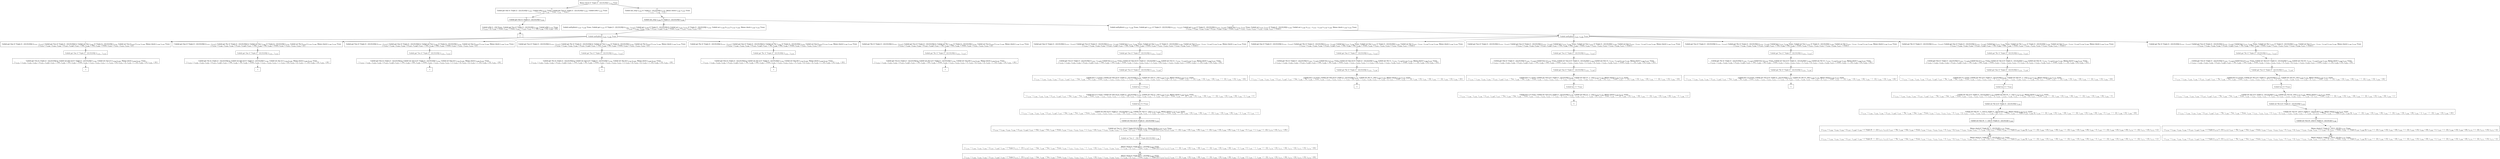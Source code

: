 digraph {
    graph [rankdir=TB
          ,bgcolor=transparent];
    node [shape=box
         ,fillcolor=white
         ,style=filled];
    0 [label=<O <BR/> Memo check (C Triple [1 : [2] [3] [0]]) v<SUB>1114</SUB> Trueo>];
    1 [label=<C <BR/> Unfold get One (C Triple [1 : [2] [3] [0]]) v<SUB>1142</SUB>, Unfold isNil v<SUB>1142</SUB> Trueo, Unfold get Two (C Triple [1 : [2] [3] [0]]) v<SUB>1143</SUB>, Unfold isNil v<SUB>1143</SUB> Trueo <BR/>  [ v<SUB>1114</SUB> &rarr; [], v<SUB>1140</SUB> &rarr; Trueo, v<SUB>1141</SUB> &rarr; Trueo ] >];
    2 [label=<C <BR/> Unfold one_step v<SUB>1144</SUB> (C Triple [1 : [2] [3] [0]]) v<SUB>1146</SUB>, Memo check v<SUB>1146</SUB> v<SUB>1145</SUB> Trueo <BR/>  [ v<SUB>1114</SUB> &rarr; v<SUB>1144</SUB> : v<SUB>1145</SUB> ] >];
    3 [label=<O <BR/> Unfold get One (C Triple [1 : [2] [3] [0]]) v<SUB>1142</SUB>>];
    4 [label=<C <BR/> Unfold isNil (1 : [2]) Trueo, Unfold get Two (C Triple [1 : [2] [3] [0]]) v<SUB>1143</SUB>, Unfold isNil v<SUB>1143</SUB> Trueo <BR/>  [ v<SUB>1114</SUB> &rarr; [], v<SUB>1140</SUB> &rarr; Trueo, v<SUB>1141</SUB> &rarr; Trueo, v<SUB>1142</SUB> &rarr; v<SUB>1147</SUB>, v<SUB>1147</SUB> &rarr; 1 : [2], v<SUB>1148</SUB> &rarr; [3], v<SUB>1149</SUB> &rarr; [0] ] >];
    5 [label=<_|_>];
    6 [label=<O <BR/> Unfold one_step v<SUB>1144</SUB> (C Triple [1 : [2] [3] [0]]) v<SUB>1146</SUB>>];
    7 [label=<C <BR/> Unfold notEqStick v<SUB>1147</SUB> v<SUB>1148</SUB> Trueo, Unfold get v<SUB>1147</SUB> (C Triple [1 : [2] [3] [0]]) (v<SUB>1151</SUB> : v<SUB>1152</SUB>), Unfold get v<SUB>1148</SUB> (C Triple [1 : [2] [3] [0]]) [], Unfold set v<SUB>1147</SUB> v<SUB>1152</SUB> (C Triple [1 : [2] [3] [0]]) v<SUB>1154</SUB>, Unfold set v<SUB>1148</SUB> [v<SUB>1151</SUB>] v<SUB>1154</SUB> v<SUB>1146</SUB>, Memo check v<SUB>1146</SUB> v<SUB>1145</SUB> Trueo <BR/>  [ v<SUB>1114</SUB> &rarr; v<SUB>1144</SUB> : v<SUB>1145</SUB>, v<SUB>1144</SUB> &rarr; (v<SUB>1147</SUB>, v<SUB>1148</SUB>), v<SUB>1149</SUB> &rarr; Trueo, v<SUB>1150</SUB> &rarr; v<SUB>1151</SUB> : v<SUB>1152</SUB>, v<SUB>1153</SUB> &rarr; [] ] >];
    8 [label=<C <BR/> Unfold notEqStick v<SUB>1147</SUB> v<SUB>1148</SUB> Trueo, Unfold get v<SUB>1147</SUB> (C Triple [1 : [2] [3] [0]]) (v<SUB>1151</SUB> : v<SUB>1152</SUB>), Unfold get v<SUB>1148</SUB> (C Triple [1 : [2] [3] [0]]) (v<SUB>1155</SUB> : v<SUB>1156</SUB>), Unfold less v<SUB>1151</SUB> v<SUB>1155</SUB> Trueo, Unfold set v<SUB>1147</SUB> v<SUB>1152</SUB> (C Triple [1 : [2] [3] [0]]) v<SUB>1158</SUB>, Unfold set v<SUB>1148</SUB> (v<SUB>1151</SUB> : v<SUB>1155</SUB> : v<SUB>1156</SUB>) v<SUB>1158</SUB> v<SUB>1146</SUB>, Memo check v<SUB>1146</SUB> v<SUB>1145</SUB> Trueo <BR/>  [ v<SUB>1114</SUB> &rarr; v<SUB>1144</SUB> : v<SUB>1145</SUB>, v<SUB>1144</SUB> &rarr; (v<SUB>1147</SUB>, v<SUB>1148</SUB>), v<SUB>1149</SUB> &rarr; Trueo, v<SUB>1150</SUB> &rarr; v<SUB>1151</SUB> : v<SUB>1152</SUB>, v<SUB>1153</SUB> &rarr; v<SUB>1155</SUB> : v<SUB>1156</SUB>, v<SUB>1157</SUB> &rarr; Trueo ] >];
    9 [label=<O <BR/> Unfold notEqStick v<SUB>1147</SUB> v<SUB>1148</SUB> Trueo>];
    10 [label=<C <BR/> Unfold get One (C Triple [1 : [2] [3] [0]]) (v<SUB>1151</SUB> : v<SUB>1152</SUB>), Unfold get Two (C Triple [1 : [2] [3] [0]]) [], Unfold set One v<SUB>1152</SUB> (C Triple [1 : [2] [3] [0]]) v<SUB>1154</SUB>, Unfold set Two [v<SUB>1151</SUB>] v<SUB>1154</SUB> v<SUB>1146</SUB>, Memo check v<SUB>1146</SUB> v<SUB>1145</SUB> Trueo <BR/>  [ v<SUB>1114</SUB> &rarr; v<SUB>1144</SUB> : v<SUB>1145</SUB>, v<SUB>1144</SUB> &rarr; (v<SUB>1147</SUB>, v<SUB>1148</SUB>), v<SUB>1147</SUB> &rarr; One, v<SUB>1148</SUB> &rarr; Two, v<SUB>1149</SUB> &rarr; Trueo, v<SUB>1150</SUB> &rarr; v<SUB>1151</SUB> : v<SUB>1152</SUB>, v<SUB>1153</SUB> &rarr; [] ] >];
    11 [label=<C <BR/> Unfold get One (C Triple [1 : [2] [3] [0]]) (v<SUB>1151</SUB> : v<SUB>1152</SUB>), Unfold get Thr (C Triple [1 : [2] [3] [0]]) [], Unfold set One v<SUB>1152</SUB> (C Triple [1 : [2] [3] [0]]) v<SUB>1154</SUB>, Unfold set Thr [v<SUB>1151</SUB>] v<SUB>1154</SUB> v<SUB>1146</SUB>, Memo check v<SUB>1146</SUB> v<SUB>1145</SUB> Trueo <BR/>  [ v<SUB>1114</SUB> &rarr; v<SUB>1144</SUB> : v<SUB>1145</SUB>, v<SUB>1144</SUB> &rarr; (v<SUB>1147</SUB>, v<SUB>1148</SUB>), v<SUB>1147</SUB> &rarr; One, v<SUB>1148</SUB> &rarr; Thr, v<SUB>1149</SUB> &rarr; Trueo, v<SUB>1150</SUB> &rarr; v<SUB>1151</SUB> : v<SUB>1152</SUB>, v<SUB>1153</SUB> &rarr; [] ] >];
    12 [label=<C <BR/> Unfold get Two (C Triple [1 : [2] [3] [0]]) (v<SUB>1151</SUB> : v<SUB>1152</SUB>), Unfold get One (C Triple [1 : [2] [3] [0]]) [], Unfold set Two v<SUB>1152</SUB> (C Triple [1 : [2] [3] [0]]) v<SUB>1154</SUB>, Unfold set One [v<SUB>1151</SUB>] v<SUB>1154</SUB> v<SUB>1146</SUB>, Memo check v<SUB>1146</SUB> v<SUB>1145</SUB> Trueo <BR/>  [ v<SUB>1114</SUB> &rarr; v<SUB>1144</SUB> : v<SUB>1145</SUB>, v<SUB>1144</SUB> &rarr; (v<SUB>1147</SUB>, v<SUB>1148</SUB>), v<SUB>1147</SUB> &rarr; Two, v<SUB>1148</SUB> &rarr; One, v<SUB>1149</SUB> &rarr; Trueo, v<SUB>1150</SUB> &rarr; v<SUB>1151</SUB> : v<SUB>1152</SUB>, v<SUB>1153</SUB> &rarr; [] ] >];
    13 [label=<C <BR/> Unfold get Two (C Triple [1 : [2] [3] [0]]) (v<SUB>1151</SUB> : v<SUB>1152</SUB>), Unfold get Thr (C Triple [1 : [2] [3] [0]]) [], Unfold set Two v<SUB>1152</SUB> (C Triple [1 : [2] [3] [0]]) v<SUB>1154</SUB>, Unfold set Thr [v<SUB>1151</SUB>] v<SUB>1154</SUB> v<SUB>1146</SUB>, Memo check v<SUB>1146</SUB> v<SUB>1145</SUB> Trueo <BR/>  [ v<SUB>1114</SUB> &rarr; v<SUB>1144</SUB> : v<SUB>1145</SUB>, v<SUB>1144</SUB> &rarr; (v<SUB>1147</SUB>, v<SUB>1148</SUB>), v<SUB>1147</SUB> &rarr; Two, v<SUB>1148</SUB> &rarr; Thr, v<SUB>1149</SUB> &rarr; Trueo, v<SUB>1150</SUB> &rarr; v<SUB>1151</SUB> : v<SUB>1152</SUB>, v<SUB>1153</SUB> &rarr; [] ] >];
    14 [label=<C <BR/> Unfold get Thr (C Triple [1 : [2] [3] [0]]) (v<SUB>1151</SUB> : v<SUB>1152</SUB>), Unfold get One (C Triple [1 : [2] [3] [0]]) [], Unfold set Thr v<SUB>1152</SUB> (C Triple [1 : [2] [3] [0]]) v<SUB>1154</SUB>, Unfold set One [v<SUB>1151</SUB>] v<SUB>1154</SUB> v<SUB>1146</SUB>, Memo check v<SUB>1146</SUB> v<SUB>1145</SUB> Trueo <BR/>  [ v<SUB>1114</SUB> &rarr; v<SUB>1144</SUB> : v<SUB>1145</SUB>, v<SUB>1144</SUB> &rarr; (v<SUB>1147</SUB>, v<SUB>1148</SUB>), v<SUB>1147</SUB> &rarr; Thr, v<SUB>1148</SUB> &rarr; One, v<SUB>1149</SUB> &rarr; Trueo, v<SUB>1150</SUB> &rarr; v<SUB>1151</SUB> : v<SUB>1152</SUB>, v<SUB>1153</SUB> &rarr; [] ] >];
    15 [label=<C <BR/> Unfold get Thr (C Triple [1 : [2] [3] [0]]) (v<SUB>1151</SUB> : v<SUB>1152</SUB>), Unfold get Two (C Triple [1 : [2] [3] [0]]) [], Unfold set Thr v<SUB>1152</SUB> (C Triple [1 : [2] [3] [0]]) v<SUB>1154</SUB>, Unfold set Two [v<SUB>1151</SUB>] v<SUB>1154</SUB> v<SUB>1146</SUB>, Memo check v<SUB>1146</SUB> v<SUB>1145</SUB> Trueo <BR/>  [ v<SUB>1114</SUB> &rarr; v<SUB>1144</SUB> : v<SUB>1145</SUB>, v<SUB>1144</SUB> &rarr; (v<SUB>1147</SUB>, v<SUB>1148</SUB>), v<SUB>1147</SUB> &rarr; Thr, v<SUB>1148</SUB> &rarr; Two, v<SUB>1149</SUB> &rarr; Trueo, v<SUB>1150</SUB> &rarr; v<SUB>1151</SUB> : v<SUB>1152</SUB>, v<SUB>1153</SUB> &rarr; [] ] >];
    16 [label=<O <BR/> Unfold get One (C Triple [1 : [2] [3] [0]]) (v<SUB>1151</SUB> : v<SUB>1152</SUB>)>];
    17 [label=<C <BR/> Unfold get Two (C Triple [1 : [2] [3] [0]]) [], Unfold set One [2] (C Triple [1 : [2] [3] [0]]) v<SUB>1154</SUB>, Unfold set Two [1] v<SUB>1154</SUB> v<SUB>1146</SUB>, Memo check v<SUB>1146</SUB> v<SUB>1145</SUB> Trueo <BR/>  [ v<SUB>1114</SUB> &rarr; v<SUB>1144</SUB> : v<SUB>1145</SUB>, v<SUB>1144</SUB> &rarr; (v<SUB>1147</SUB>, v<SUB>1148</SUB>), v<SUB>1147</SUB> &rarr; One, v<SUB>1148</SUB> &rarr; Two, v<SUB>1149</SUB> &rarr; Trueo, v<SUB>1150</SUB> &rarr; v<SUB>1151</SUB> : v<SUB>1152</SUB>, v<SUB>1151</SUB> &rarr; 1, v<SUB>1152</SUB> &rarr; [2], v<SUB>1153</SUB> &rarr; [], v<SUB>1159</SUB> &rarr; 1 : [2], v<SUB>1160</SUB> &rarr; [3], v<SUB>1161</SUB> &rarr; [0] ] >];
    18 [label=<_|_>];
    19 [label=<O <BR/> Unfold get One (C Triple [1 : [2] [3] [0]]) (v<SUB>1151</SUB> : v<SUB>1152</SUB>)>];
    20 [label=<C <BR/> Unfold get Thr (C Triple [1 : [2] [3] [0]]) [], Unfold set One [2] (C Triple [1 : [2] [3] [0]]) v<SUB>1154</SUB>, Unfold set Thr [1] v<SUB>1154</SUB> v<SUB>1146</SUB>, Memo check v<SUB>1146</SUB> v<SUB>1145</SUB> Trueo <BR/>  [ v<SUB>1114</SUB> &rarr; v<SUB>1144</SUB> : v<SUB>1145</SUB>, v<SUB>1144</SUB> &rarr; (v<SUB>1147</SUB>, v<SUB>1148</SUB>), v<SUB>1147</SUB> &rarr; One, v<SUB>1148</SUB> &rarr; Thr, v<SUB>1149</SUB> &rarr; Trueo, v<SUB>1150</SUB> &rarr; v<SUB>1151</SUB> : v<SUB>1152</SUB>, v<SUB>1151</SUB> &rarr; 1, v<SUB>1152</SUB> &rarr; [2], v<SUB>1153</SUB> &rarr; [], v<SUB>1159</SUB> &rarr; 1 : [2], v<SUB>1160</SUB> &rarr; [3], v<SUB>1161</SUB> &rarr; [0] ] >];
    21 [label=<_|_>];
    22 [label=<O <BR/> Unfold get Two (C Triple [1 : [2] [3] [0]]) (v<SUB>1151</SUB> : v<SUB>1152</SUB>)>];
    23 [label=<C <BR/> Unfold get One (C Triple [1 : [2] [3] [0]]) [], Unfold set Two [] (C Triple [1 : [2] [3] [0]]) v<SUB>1154</SUB>, Unfold set One [3] v<SUB>1154</SUB> v<SUB>1146</SUB>, Memo check v<SUB>1146</SUB> v<SUB>1145</SUB> Trueo <BR/>  [ v<SUB>1114</SUB> &rarr; v<SUB>1144</SUB> : v<SUB>1145</SUB>, v<SUB>1144</SUB> &rarr; (v<SUB>1147</SUB>, v<SUB>1148</SUB>), v<SUB>1147</SUB> &rarr; Two, v<SUB>1148</SUB> &rarr; One, v<SUB>1149</SUB> &rarr; Trueo, v<SUB>1150</SUB> &rarr; v<SUB>1151</SUB> : v<SUB>1152</SUB>, v<SUB>1151</SUB> &rarr; 3, v<SUB>1152</SUB> &rarr; [], v<SUB>1153</SUB> &rarr; [], v<SUB>1159</SUB> &rarr; 1 : [2], v<SUB>1160</SUB> &rarr; [3], v<SUB>1161</SUB> &rarr; [0] ] >];
    24 [label=<_|_>];
    25 [label=<O <BR/> Unfold get Two (C Triple [1 : [2] [3] [0]]) (v<SUB>1151</SUB> : v<SUB>1152</SUB>)>];
    26 [label=<C <BR/> Unfold get Thr (C Triple [1 : [2] [3] [0]]) [], Unfold set Two [] (C Triple [1 : [2] [3] [0]]) v<SUB>1154</SUB>, Unfold set Thr [3] v<SUB>1154</SUB> v<SUB>1146</SUB>, Memo check v<SUB>1146</SUB> v<SUB>1145</SUB> Trueo <BR/>  [ v<SUB>1114</SUB> &rarr; v<SUB>1144</SUB> : v<SUB>1145</SUB>, v<SUB>1144</SUB> &rarr; (v<SUB>1147</SUB>, v<SUB>1148</SUB>), v<SUB>1147</SUB> &rarr; Two, v<SUB>1148</SUB> &rarr; Thr, v<SUB>1149</SUB> &rarr; Trueo, v<SUB>1150</SUB> &rarr; v<SUB>1151</SUB> : v<SUB>1152</SUB>, v<SUB>1151</SUB> &rarr; 3, v<SUB>1152</SUB> &rarr; [], v<SUB>1153</SUB> &rarr; [], v<SUB>1159</SUB> &rarr; 1 : [2], v<SUB>1160</SUB> &rarr; [3], v<SUB>1161</SUB> &rarr; [0] ] >];
    27 [label=<_|_>];
    28 [label=<O <BR/> Unfold get Thr (C Triple [1 : [2] [3] [0]]) (v<SUB>1151</SUB> : v<SUB>1152</SUB>)>];
    29 [label=<C <BR/> Unfold get One (C Triple [1 : [2] [3] [0]]) [], Unfold set Thr [] (C Triple [1 : [2] [3] [0]]) v<SUB>1154</SUB>, Unfold set One [0] v<SUB>1154</SUB> v<SUB>1146</SUB>, Memo check v<SUB>1146</SUB> v<SUB>1145</SUB> Trueo <BR/>  [ v<SUB>1114</SUB> &rarr; v<SUB>1144</SUB> : v<SUB>1145</SUB>, v<SUB>1144</SUB> &rarr; (v<SUB>1147</SUB>, v<SUB>1148</SUB>), v<SUB>1147</SUB> &rarr; Thr, v<SUB>1148</SUB> &rarr; One, v<SUB>1149</SUB> &rarr; Trueo, v<SUB>1150</SUB> &rarr; v<SUB>1151</SUB> : v<SUB>1152</SUB>, v<SUB>1151</SUB> &rarr; 0, v<SUB>1152</SUB> &rarr; [], v<SUB>1153</SUB> &rarr; [], v<SUB>1159</SUB> &rarr; 1 : [2], v<SUB>1160</SUB> &rarr; [3], v<SUB>1161</SUB> &rarr; [0] ] >];
    30 [label=<_|_>];
    31 [label=<O <BR/> Unfold get Thr (C Triple [1 : [2] [3] [0]]) (v<SUB>1151</SUB> : v<SUB>1152</SUB>)>];
    32 [label=<C <BR/> Unfold get Two (C Triple [1 : [2] [3] [0]]) [], Unfold set Thr [] (C Triple [1 : [2] [3] [0]]) v<SUB>1154</SUB>, Unfold set Two [0] v<SUB>1154</SUB> v<SUB>1146</SUB>, Memo check v<SUB>1146</SUB> v<SUB>1145</SUB> Trueo <BR/>  [ v<SUB>1114</SUB> &rarr; v<SUB>1144</SUB> : v<SUB>1145</SUB>, v<SUB>1144</SUB> &rarr; (v<SUB>1147</SUB>, v<SUB>1148</SUB>), v<SUB>1147</SUB> &rarr; Thr, v<SUB>1148</SUB> &rarr; Two, v<SUB>1149</SUB> &rarr; Trueo, v<SUB>1150</SUB> &rarr; v<SUB>1151</SUB> : v<SUB>1152</SUB>, v<SUB>1151</SUB> &rarr; 0, v<SUB>1152</SUB> &rarr; [], v<SUB>1153</SUB> &rarr; [], v<SUB>1159</SUB> &rarr; 1 : [2], v<SUB>1160</SUB> &rarr; [3], v<SUB>1161</SUB> &rarr; [0] ] >];
    33 [label=<_|_>];
    34 [label=<O <BR/> Unfold notEqStick v<SUB>1147</SUB> v<SUB>1148</SUB> Trueo>];
    35 [label=<C <BR/> Unfold get One (C Triple [1 : [2] [3] [0]]) (v<SUB>1151</SUB> : v<SUB>1152</SUB>), Unfold get Two (C Triple [1 : [2] [3] [0]]) (v<SUB>1155</SUB> : v<SUB>1156</SUB>), Unfold less v<SUB>1151</SUB> v<SUB>1155</SUB> Trueo, Unfold set One v<SUB>1152</SUB> (C Triple [1 : [2] [3] [0]]) v<SUB>1158</SUB>, Unfold set Two (v<SUB>1151</SUB> : v<SUB>1155</SUB> : v<SUB>1156</SUB>) v<SUB>1158</SUB> v<SUB>1146</SUB>, Memo check v<SUB>1146</SUB> v<SUB>1145</SUB> Trueo <BR/>  [ v<SUB>1114</SUB> &rarr; v<SUB>1144</SUB> : v<SUB>1145</SUB>, v<SUB>1144</SUB> &rarr; (v<SUB>1147</SUB>, v<SUB>1148</SUB>), v<SUB>1147</SUB> &rarr; One, v<SUB>1148</SUB> &rarr; Two, v<SUB>1149</SUB> &rarr; Trueo, v<SUB>1150</SUB> &rarr; v<SUB>1151</SUB> : v<SUB>1152</SUB>, v<SUB>1153</SUB> &rarr; v<SUB>1155</SUB> : v<SUB>1156</SUB>, v<SUB>1157</SUB> &rarr; Trueo ] >];
    36 [label=<C <BR/> Unfold get One (C Triple [1 : [2] [3] [0]]) (v<SUB>1151</SUB> : v<SUB>1152</SUB>), Unfold get Thr (C Triple [1 : [2] [3] [0]]) (v<SUB>1155</SUB> : v<SUB>1156</SUB>), Unfold less v<SUB>1151</SUB> v<SUB>1155</SUB> Trueo, Unfold set One v<SUB>1152</SUB> (C Triple [1 : [2] [3] [0]]) v<SUB>1158</SUB>, Unfold set Thr (v<SUB>1151</SUB> : v<SUB>1155</SUB> : v<SUB>1156</SUB>) v<SUB>1158</SUB> v<SUB>1146</SUB>, Memo check v<SUB>1146</SUB> v<SUB>1145</SUB> Trueo <BR/>  [ v<SUB>1114</SUB> &rarr; v<SUB>1144</SUB> : v<SUB>1145</SUB>, v<SUB>1144</SUB> &rarr; (v<SUB>1147</SUB>, v<SUB>1148</SUB>), v<SUB>1147</SUB> &rarr; One, v<SUB>1148</SUB> &rarr; Thr, v<SUB>1149</SUB> &rarr; Trueo, v<SUB>1150</SUB> &rarr; v<SUB>1151</SUB> : v<SUB>1152</SUB>, v<SUB>1153</SUB> &rarr; v<SUB>1155</SUB> : v<SUB>1156</SUB>, v<SUB>1157</SUB> &rarr; Trueo ] >];
    37 [label=<C <BR/> Unfold get Two (C Triple [1 : [2] [3] [0]]) (v<SUB>1151</SUB> : v<SUB>1152</SUB>), Unfold get One (C Triple [1 : [2] [3] [0]]) (v<SUB>1155</SUB> : v<SUB>1156</SUB>), Unfold less v<SUB>1151</SUB> v<SUB>1155</SUB> Trueo, Unfold set Two v<SUB>1152</SUB> (C Triple [1 : [2] [3] [0]]) v<SUB>1158</SUB>, Unfold set One (v<SUB>1151</SUB> : v<SUB>1155</SUB> : v<SUB>1156</SUB>) v<SUB>1158</SUB> v<SUB>1146</SUB>, Memo check v<SUB>1146</SUB> v<SUB>1145</SUB> Trueo <BR/>  [ v<SUB>1114</SUB> &rarr; v<SUB>1144</SUB> : v<SUB>1145</SUB>, v<SUB>1144</SUB> &rarr; (v<SUB>1147</SUB>, v<SUB>1148</SUB>), v<SUB>1147</SUB> &rarr; Two, v<SUB>1148</SUB> &rarr; One, v<SUB>1149</SUB> &rarr; Trueo, v<SUB>1150</SUB> &rarr; v<SUB>1151</SUB> : v<SUB>1152</SUB>, v<SUB>1153</SUB> &rarr; v<SUB>1155</SUB> : v<SUB>1156</SUB>, v<SUB>1157</SUB> &rarr; Trueo ] >];
    38 [label=<C <BR/> Unfold get Two (C Triple [1 : [2] [3] [0]]) (v<SUB>1151</SUB> : v<SUB>1152</SUB>), Unfold get Thr (C Triple [1 : [2] [3] [0]]) (v<SUB>1155</SUB> : v<SUB>1156</SUB>), Unfold less v<SUB>1151</SUB> v<SUB>1155</SUB> Trueo, Unfold set Two v<SUB>1152</SUB> (C Triple [1 : [2] [3] [0]]) v<SUB>1158</SUB>, Unfold set Thr (v<SUB>1151</SUB> : v<SUB>1155</SUB> : v<SUB>1156</SUB>) v<SUB>1158</SUB> v<SUB>1146</SUB>, Memo check v<SUB>1146</SUB> v<SUB>1145</SUB> Trueo <BR/>  [ v<SUB>1114</SUB> &rarr; v<SUB>1144</SUB> : v<SUB>1145</SUB>, v<SUB>1144</SUB> &rarr; (v<SUB>1147</SUB>, v<SUB>1148</SUB>), v<SUB>1147</SUB> &rarr; Two, v<SUB>1148</SUB> &rarr; Thr, v<SUB>1149</SUB> &rarr; Trueo, v<SUB>1150</SUB> &rarr; v<SUB>1151</SUB> : v<SUB>1152</SUB>, v<SUB>1153</SUB> &rarr; v<SUB>1155</SUB> : v<SUB>1156</SUB>, v<SUB>1157</SUB> &rarr; Trueo ] >];
    39 [label=<C <BR/> Unfold get Thr (C Triple [1 : [2] [3] [0]]) (v<SUB>1151</SUB> : v<SUB>1152</SUB>), Unfold get One (C Triple [1 : [2] [3] [0]]) (v<SUB>1155</SUB> : v<SUB>1156</SUB>), Unfold less v<SUB>1151</SUB> v<SUB>1155</SUB> Trueo, Unfold set Thr v<SUB>1152</SUB> (C Triple [1 : [2] [3] [0]]) v<SUB>1158</SUB>, Unfold set One (v<SUB>1151</SUB> : v<SUB>1155</SUB> : v<SUB>1156</SUB>) v<SUB>1158</SUB> v<SUB>1146</SUB>, Memo check v<SUB>1146</SUB> v<SUB>1145</SUB> Trueo <BR/>  [ v<SUB>1114</SUB> &rarr; v<SUB>1144</SUB> : v<SUB>1145</SUB>, v<SUB>1144</SUB> &rarr; (v<SUB>1147</SUB>, v<SUB>1148</SUB>), v<SUB>1147</SUB> &rarr; Thr, v<SUB>1148</SUB> &rarr; One, v<SUB>1149</SUB> &rarr; Trueo, v<SUB>1150</SUB> &rarr; v<SUB>1151</SUB> : v<SUB>1152</SUB>, v<SUB>1153</SUB> &rarr; v<SUB>1155</SUB> : v<SUB>1156</SUB>, v<SUB>1157</SUB> &rarr; Trueo ] >];
    40 [label=<C <BR/> Unfold get Thr (C Triple [1 : [2] [3] [0]]) (v<SUB>1151</SUB> : v<SUB>1152</SUB>), Unfold get Two (C Triple [1 : [2] [3] [0]]) (v<SUB>1155</SUB> : v<SUB>1156</SUB>), Unfold less v<SUB>1151</SUB> v<SUB>1155</SUB> Trueo, Unfold set Thr v<SUB>1152</SUB> (C Triple [1 : [2] [3] [0]]) v<SUB>1158</SUB>, Unfold set Two (v<SUB>1151</SUB> : v<SUB>1155</SUB> : v<SUB>1156</SUB>) v<SUB>1158</SUB> v<SUB>1146</SUB>, Memo check v<SUB>1146</SUB> v<SUB>1145</SUB> Trueo <BR/>  [ v<SUB>1114</SUB> &rarr; v<SUB>1144</SUB> : v<SUB>1145</SUB>, v<SUB>1144</SUB> &rarr; (v<SUB>1147</SUB>, v<SUB>1148</SUB>), v<SUB>1147</SUB> &rarr; Thr, v<SUB>1148</SUB> &rarr; Two, v<SUB>1149</SUB> &rarr; Trueo, v<SUB>1150</SUB> &rarr; v<SUB>1151</SUB> : v<SUB>1152</SUB>, v<SUB>1153</SUB> &rarr; v<SUB>1155</SUB> : v<SUB>1156</SUB>, v<SUB>1157</SUB> &rarr; Trueo ] >];
    41 [label=<O <BR/> Unfold get One (C Triple [1 : [2] [3] [0]]) (v<SUB>1151</SUB> : v<SUB>1152</SUB>)>];
    42 [label=<C <BR/> Unfold get Two (C Triple [1 : [2] [3] [0]]) (v<SUB>1155</SUB> : v<SUB>1156</SUB>), Unfold less 1 v<SUB>1155</SUB> Trueo, Unfold set One [2] (C Triple [1 : [2] [3] [0]]) v<SUB>1158</SUB>, Unfold set Two (1 : v<SUB>1155</SUB> : v<SUB>1156</SUB>) v<SUB>1158</SUB> v<SUB>1146</SUB>, Memo check v<SUB>1146</SUB> v<SUB>1145</SUB> Trueo <BR/>  [ v<SUB>1114</SUB> &rarr; v<SUB>1144</SUB> : v<SUB>1145</SUB>, v<SUB>1144</SUB> &rarr; (v<SUB>1147</SUB>, v<SUB>1148</SUB>), v<SUB>1147</SUB> &rarr; One, v<SUB>1148</SUB> &rarr; Two, v<SUB>1149</SUB> &rarr; Trueo, v<SUB>1150</SUB> &rarr; v<SUB>1151</SUB> : v<SUB>1152</SUB>, v<SUB>1151</SUB> &rarr; 1, v<SUB>1152</SUB> &rarr; [2], v<SUB>1153</SUB> &rarr; v<SUB>1155</SUB> : v<SUB>1156</SUB>, v<SUB>1157</SUB> &rarr; Trueo, v<SUB>1159</SUB> &rarr; 1 : [2], v<SUB>1160</SUB> &rarr; [3], v<SUB>1161</SUB> &rarr; [0] ] >];
    43 [label=<O <BR/> Unfold get Two (C Triple [1 : [2] [3] [0]]) (v<SUB>1155</SUB> : v<SUB>1156</SUB>)>];
    44 [label=<C <BR/> Unfold less 1 3 Trueo, Unfold set One [2] (C Triple [1 : [2] [3] [0]]) v<SUB>1158</SUB>, Unfold set Two (1 : [3]) v<SUB>1158</SUB> v<SUB>1146</SUB>, Memo check v<SUB>1146</SUB> v<SUB>1145</SUB> Trueo <BR/>  [ v<SUB>1114</SUB> &rarr; v<SUB>1144</SUB> : v<SUB>1145</SUB>, v<SUB>1144</SUB> &rarr; (v<SUB>1147</SUB>, v<SUB>1148</SUB>), v<SUB>1147</SUB> &rarr; One, v<SUB>1148</SUB> &rarr; Two, v<SUB>1149</SUB> &rarr; Trueo, v<SUB>1150</SUB> &rarr; v<SUB>1151</SUB> : v<SUB>1152</SUB>, v<SUB>1151</SUB> &rarr; 1, v<SUB>1152</SUB> &rarr; [2], v<SUB>1153</SUB> &rarr; v<SUB>1155</SUB> : v<SUB>1156</SUB>, v<SUB>1155</SUB> &rarr; 3, v<SUB>1156</SUB> &rarr; [], v<SUB>1157</SUB> &rarr; Trueo, v<SUB>1159</SUB> &rarr; 1 : [2], v<SUB>1160</SUB> &rarr; [3], v<SUB>1161</SUB> &rarr; [0], v<SUB>1162</SUB> &rarr; 1 : [2], v<SUB>1163</SUB> &rarr; [3], v<SUB>1164</SUB> &rarr; [0] ] >];
    45 [label=<O <BR/> Unfold less 1 3 Trueo>];
    46 [label=<C <BR/> Unfold less 0 2 Trueo, Unfold set One [2] (C Triple [1 : [2] [3] [0]]) v<SUB>1158</SUB>, Unfold set Two (1 : [3]) v<SUB>1158</SUB> v<SUB>1146</SUB>, Memo check v<SUB>1146</SUB> v<SUB>1145</SUB> Trueo <BR/>  [ v<SUB>1114</SUB> &rarr; v<SUB>1144</SUB> : v<SUB>1145</SUB>, v<SUB>1144</SUB> &rarr; (v<SUB>1147</SUB>, v<SUB>1148</SUB>), v<SUB>1147</SUB> &rarr; One, v<SUB>1148</SUB> &rarr; Two, v<SUB>1149</SUB> &rarr; Trueo, v<SUB>1150</SUB> &rarr; v<SUB>1151</SUB> : v<SUB>1152</SUB>, v<SUB>1151</SUB> &rarr; 1, v<SUB>1152</SUB> &rarr; [2], v<SUB>1153</SUB> &rarr; v<SUB>1155</SUB> : v<SUB>1156</SUB>, v<SUB>1155</SUB> &rarr; 3, v<SUB>1156</SUB> &rarr; [], v<SUB>1157</SUB> &rarr; Trueo, v<SUB>1159</SUB> &rarr; 1 : [2], v<SUB>1160</SUB> &rarr; [3], v<SUB>1161</SUB> &rarr; [0], v<SUB>1162</SUB> &rarr; 1 : [2], v<SUB>1163</SUB> &rarr; [3], v<SUB>1164</SUB> &rarr; [0], v<SUB>1165</SUB> &rarr; 2, v<SUB>1166</SUB> &rarr; 0 ] >];
    47 [label=<O <BR/> Unfold less 0 2 Trueo>];
    48 [label=<C <BR/> Unfold set One [2] (C Triple [1 : [2] [3] [0]]) v<SUB>1158</SUB>, Unfold set Two (1 : [3]) v<SUB>1158</SUB> v<SUB>1146</SUB>, Memo check v<SUB>1146</SUB> v<SUB>1145</SUB> Trueo <BR/>  [ v<SUB>1114</SUB> &rarr; v<SUB>1144</SUB> : v<SUB>1145</SUB>, v<SUB>1144</SUB> &rarr; (v<SUB>1147</SUB>, v<SUB>1148</SUB>), v<SUB>1147</SUB> &rarr; One, v<SUB>1148</SUB> &rarr; Two, v<SUB>1149</SUB> &rarr; Trueo, v<SUB>1150</SUB> &rarr; v<SUB>1151</SUB> : v<SUB>1152</SUB>, v<SUB>1151</SUB> &rarr; 1, v<SUB>1152</SUB> &rarr; [2], v<SUB>1153</SUB> &rarr; v<SUB>1155</SUB> : v<SUB>1156</SUB>, v<SUB>1155</SUB> &rarr; 3, v<SUB>1156</SUB> &rarr; [], v<SUB>1157</SUB> &rarr; Trueo, v<SUB>1159</SUB> &rarr; 1 : [2], v<SUB>1160</SUB> &rarr; [3], v<SUB>1161</SUB> &rarr; [0], v<SUB>1162</SUB> &rarr; 1 : [2], v<SUB>1163</SUB> &rarr; [3], v<SUB>1164</SUB> &rarr; [0], v<SUB>1165</SUB> &rarr; 2, v<SUB>1166</SUB> &rarr; 0, v<SUB>1167</SUB> &rarr; 1 ] >];
    49 [label=<O <BR/> Unfold set One [2] (C Triple [1 : [2] [3] [0]]) v<SUB>1158</SUB>>];
    50 [label=<C <BR/> Unfold set Two (1 : [3]) (C Triple [[2] [3] [0]]) v<SUB>1146</SUB>, Memo check v<SUB>1146</SUB> v<SUB>1145</SUB> Trueo <BR/>  [ v<SUB>1114</SUB> &rarr; v<SUB>1144</SUB> : v<SUB>1145</SUB>, v<SUB>1144</SUB> &rarr; (v<SUB>1147</SUB>, v<SUB>1148</SUB>), v<SUB>1147</SUB> &rarr; One, v<SUB>1148</SUB> &rarr; Two, v<SUB>1149</SUB> &rarr; Trueo, v<SUB>1150</SUB> &rarr; v<SUB>1151</SUB> : v<SUB>1152</SUB>, v<SUB>1151</SUB> &rarr; 1, v<SUB>1152</SUB> &rarr; [2], v<SUB>1153</SUB> &rarr; v<SUB>1155</SUB> : v<SUB>1156</SUB>, v<SUB>1155</SUB> &rarr; 3, v<SUB>1156</SUB> &rarr; [], v<SUB>1157</SUB> &rarr; Trueo, v<SUB>1158</SUB> &rarr; C Triple [[2] v<SUB>1170</SUB> v<SUB>1171</SUB>], v<SUB>1159</SUB> &rarr; 1 : [2], v<SUB>1160</SUB> &rarr; [3], v<SUB>1161</SUB> &rarr; [0], v<SUB>1162</SUB> &rarr; 1 : [2], v<SUB>1163</SUB> &rarr; [3], v<SUB>1164</SUB> &rarr; [0], v<SUB>1165</SUB> &rarr; 2, v<SUB>1166</SUB> &rarr; 0, v<SUB>1167</SUB> &rarr; 1, v<SUB>1169</SUB> &rarr; 1 : [2], v<SUB>1170</SUB> &rarr; [3], v<SUB>1171</SUB> &rarr; [0] ] >];
    51 [label=<O <BR/> Unfold set Two (1 : [3]) (C Triple [[2] [3] [0]]) v<SUB>1146</SUB>>];
    52 [label=<C <BR/> Memo check (C Triple [[2] 1 : [3] [0]]) v<SUB>1145</SUB> Trueo <BR/>  [ v<SUB>1114</SUB> &rarr; v<SUB>1144</SUB> : v<SUB>1145</SUB>, v<SUB>1144</SUB> &rarr; (v<SUB>1147</SUB>, v<SUB>1148</SUB>), v<SUB>1146</SUB> &rarr; C Triple [v<SUB>1172</SUB> 1 : [3] v<SUB>1174</SUB>], v<SUB>1147</SUB> &rarr; One, v<SUB>1148</SUB> &rarr; Two, v<SUB>1149</SUB> &rarr; Trueo, v<SUB>1150</SUB> &rarr; v<SUB>1151</SUB> : v<SUB>1152</SUB>, v<SUB>1151</SUB> &rarr; 1, v<SUB>1152</SUB> &rarr; [2], v<SUB>1153</SUB> &rarr; v<SUB>1155</SUB> : v<SUB>1156</SUB>, v<SUB>1155</SUB> &rarr; 3, v<SUB>1156</SUB> &rarr; [], v<SUB>1157</SUB> &rarr; Trueo, v<SUB>1158</SUB> &rarr; C Triple [[2] v<SUB>1170</SUB> v<SUB>1171</SUB>], v<SUB>1159</SUB> &rarr; 1 : [2], v<SUB>1160</SUB> &rarr; [3], v<SUB>1161</SUB> &rarr; [0], v<SUB>1162</SUB> &rarr; 1 : [2], v<SUB>1163</SUB> &rarr; [3], v<SUB>1164</SUB> &rarr; [0], v<SUB>1165</SUB> &rarr; 2, v<SUB>1166</SUB> &rarr; 0, v<SUB>1167</SUB> &rarr; 1, v<SUB>1169</SUB> &rarr; 1 : [2], v<SUB>1170</SUB> &rarr; [3], v<SUB>1171</SUB> &rarr; [0], v<SUB>1172</SUB> &rarr; [2], v<SUB>1173</SUB> &rarr; [3], v<SUB>1174</SUB> &rarr; [0] ] >];
    53 [label=<Leaf <BR/> Memo check (C Triple [[2] 1 : [3] [0]]) v<SUB>1145</SUB> Trueo <BR/>  [ v<SUB>1114</SUB> &rarr; v<SUB>1144</SUB> : v<SUB>1145</SUB>, v<SUB>1144</SUB> &rarr; (v<SUB>1147</SUB>, v<SUB>1148</SUB>), v<SUB>1146</SUB> &rarr; C Triple [v<SUB>1172</SUB> 1 : [3] v<SUB>1174</SUB>], v<SUB>1147</SUB> &rarr; One, v<SUB>1148</SUB> &rarr; Two, v<SUB>1149</SUB> &rarr; Trueo, v<SUB>1150</SUB> &rarr; v<SUB>1151</SUB> : v<SUB>1152</SUB>, v<SUB>1151</SUB> &rarr; 1, v<SUB>1152</SUB> &rarr; [2], v<SUB>1153</SUB> &rarr; v<SUB>1155</SUB> : v<SUB>1156</SUB>, v<SUB>1155</SUB> &rarr; 3, v<SUB>1156</SUB> &rarr; [], v<SUB>1157</SUB> &rarr; Trueo, v<SUB>1158</SUB> &rarr; C Triple [[2] v<SUB>1170</SUB> v<SUB>1171</SUB>], v<SUB>1159</SUB> &rarr; 1 : [2], v<SUB>1160</SUB> &rarr; [3], v<SUB>1161</SUB> &rarr; [0], v<SUB>1162</SUB> &rarr; 1 : [2], v<SUB>1163</SUB> &rarr; [3], v<SUB>1164</SUB> &rarr; [0], v<SUB>1165</SUB> &rarr; 2, v<SUB>1166</SUB> &rarr; 0, v<SUB>1167</SUB> &rarr; 1, v<SUB>1169</SUB> &rarr; 1 : [2], v<SUB>1170</SUB> &rarr; [3], v<SUB>1171</SUB> &rarr; [0], v<SUB>1172</SUB> &rarr; [2], v<SUB>1173</SUB> &rarr; [3], v<SUB>1174</SUB> &rarr; [0] ] >];
    54 [label=<O <BR/> Unfold get One (C Triple [1 : [2] [3] [0]]) (v<SUB>1151</SUB> : v<SUB>1152</SUB>)>];
    55 [label=<C <BR/> Unfold get Thr (C Triple [1 : [2] [3] [0]]) (v<SUB>1155</SUB> : v<SUB>1156</SUB>), Unfold less 1 v<SUB>1155</SUB> Trueo, Unfold set One [2] (C Triple [1 : [2] [3] [0]]) v<SUB>1158</SUB>, Unfold set Thr (1 : v<SUB>1155</SUB> : v<SUB>1156</SUB>) v<SUB>1158</SUB> v<SUB>1146</SUB>, Memo check v<SUB>1146</SUB> v<SUB>1145</SUB> Trueo <BR/>  [ v<SUB>1114</SUB> &rarr; v<SUB>1144</SUB> : v<SUB>1145</SUB>, v<SUB>1144</SUB> &rarr; (v<SUB>1147</SUB>, v<SUB>1148</SUB>), v<SUB>1147</SUB> &rarr; One, v<SUB>1148</SUB> &rarr; Thr, v<SUB>1149</SUB> &rarr; Trueo, v<SUB>1150</SUB> &rarr; v<SUB>1151</SUB> : v<SUB>1152</SUB>, v<SUB>1151</SUB> &rarr; 1, v<SUB>1152</SUB> &rarr; [2], v<SUB>1153</SUB> &rarr; v<SUB>1155</SUB> : v<SUB>1156</SUB>, v<SUB>1157</SUB> &rarr; Trueo, v<SUB>1159</SUB> &rarr; 1 : [2], v<SUB>1160</SUB> &rarr; [3], v<SUB>1161</SUB> &rarr; [0] ] >];
    56 [label=<O <BR/> Unfold get Thr (C Triple [1 : [2] [3] [0]]) (v<SUB>1155</SUB> : v<SUB>1156</SUB>)>];
    57 [label=<C <BR/> Unfold less 1 0 Trueo, Unfold set One [2] (C Triple [1 : [2] [3] [0]]) v<SUB>1158</SUB>, Unfold set Thr (1 : [0]) v<SUB>1158</SUB> v<SUB>1146</SUB>, Memo check v<SUB>1146</SUB> v<SUB>1145</SUB> Trueo <BR/>  [ v<SUB>1114</SUB> &rarr; v<SUB>1144</SUB> : v<SUB>1145</SUB>, v<SUB>1144</SUB> &rarr; (v<SUB>1147</SUB>, v<SUB>1148</SUB>), v<SUB>1147</SUB> &rarr; One, v<SUB>1148</SUB> &rarr; Thr, v<SUB>1149</SUB> &rarr; Trueo, v<SUB>1150</SUB> &rarr; v<SUB>1151</SUB> : v<SUB>1152</SUB>, v<SUB>1151</SUB> &rarr; 1, v<SUB>1152</SUB> &rarr; [2], v<SUB>1153</SUB> &rarr; v<SUB>1155</SUB> : v<SUB>1156</SUB>, v<SUB>1155</SUB> &rarr; 0, v<SUB>1156</SUB> &rarr; [], v<SUB>1157</SUB> &rarr; Trueo, v<SUB>1159</SUB> &rarr; 1 : [2], v<SUB>1160</SUB> &rarr; [3], v<SUB>1161</SUB> &rarr; [0], v<SUB>1162</SUB> &rarr; 1 : [2], v<SUB>1163</SUB> &rarr; [3], v<SUB>1164</SUB> &rarr; [0] ] >];
    58 [label=<_|_>];
    59 [label=<O <BR/> Unfold get Two (C Triple [1 : [2] [3] [0]]) (v<SUB>1151</SUB> : v<SUB>1152</SUB>)>];
    60 [label=<C <BR/> Unfold get One (C Triple [1 : [2] [3] [0]]) (v<SUB>1155</SUB> : v<SUB>1156</SUB>), Unfold less 3 v<SUB>1155</SUB> Trueo, Unfold set Two [] (C Triple [1 : [2] [3] [0]]) v<SUB>1158</SUB>, Unfold set One (3 : v<SUB>1155</SUB> : v<SUB>1156</SUB>) v<SUB>1158</SUB> v<SUB>1146</SUB>, Memo check v<SUB>1146</SUB> v<SUB>1145</SUB> Trueo <BR/>  [ v<SUB>1114</SUB> &rarr; v<SUB>1144</SUB> : v<SUB>1145</SUB>, v<SUB>1144</SUB> &rarr; (v<SUB>1147</SUB>, v<SUB>1148</SUB>), v<SUB>1147</SUB> &rarr; Two, v<SUB>1148</SUB> &rarr; One, v<SUB>1149</SUB> &rarr; Trueo, v<SUB>1150</SUB> &rarr; v<SUB>1151</SUB> : v<SUB>1152</SUB>, v<SUB>1151</SUB> &rarr; 3, v<SUB>1152</SUB> &rarr; [], v<SUB>1153</SUB> &rarr; v<SUB>1155</SUB> : v<SUB>1156</SUB>, v<SUB>1157</SUB> &rarr; Trueo, v<SUB>1159</SUB> &rarr; 1 : [2], v<SUB>1160</SUB> &rarr; [3], v<SUB>1161</SUB> &rarr; [0] ] >];
    61 [label=<O <BR/> Unfold get One (C Triple [1 : [2] [3] [0]]) (v<SUB>1155</SUB> : v<SUB>1156</SUB>)>];
    62 [label=<C <BR/> Unfold less 3 1 Trueo, Unfold set Two [] (C Triple [1 : [2] [3] [0]]) v<SUB>1158</SUB>, Unfold set One (3 : 1 : [2]) v<SUB>1158</SUB> v<SUB>1146</SUB>, Memo check v<SUB>1146</SUB> v<SUB>1145</SUB> Trueo <BR/>  [ v<SUB>1114</SUB> &rarr; v<SUB>1144</SUB> : v<SUB>1145</SUB>, v<SUB>1144</SUB> &rarr; (v<SUB>1147</SUB>, v<SUB>1148</SUB>), v<SUB>1147</SUB> &rarr; Two, v<SUB>1148</SUB> &rarr; One, v<SUB>1149</SUB> &rarr; Trueo, v<SUB>1150</SUB> &rarr; v<SUB>1151</SUB> : v<SUB>1152</SUB>, v<SUB>1151</SUB> &rarr; 3, v<SUB>1152</SUB> &rarr; [], v<SUB>1153</SUB> &rarr; v<SUB>1155</SUB> : v<SUB>1156</SUB>, v<SUB>1155</SUB> &rarr; 1, v<SUB>1156</SUB> &rarr; [2], v<SUB>1157</SUB> &rarr; Trueo, v<SUB>1159</SUB> &rarr; 1 : [2], v<SUB>1160</SUB> &rarr; [3], v<SUB>1161</SUB> &rarr; [0], v<SUB>1162</SUB> &rarr; 1 : [2], v<SUB>1163</SUB> &rarr; [3], v<SUB>1164</SUB> &rarr; [0] ] >];
    63 [label=<O <BR/> Unfold less 3 1 Trueo>];
    64 [label=<C <BR/> Unfold less 2 0 Trueo, Unfold set Two [] (C Triple [1 : [2] [3] [0]]) v<SUB>1158</SUB>, Unfold set One (3 : 1 : [2]) v<SUB>1158</SUB> v<SUB>1146</SUB>, Memo check v<SUB>1146</SUB> v<SUB>1145</SUB> Trueo <BR/>  [ v<SUB>1114</SUB> &rarr; v<SUB>1144</SUB> : v<SUB>1145</SUB>, v<SUB>1144</SUB> &rarr; (v<SUB>1147</SUB>, v<SUB>1148</SUB>), v<SUB>1147</SUB> &rarr; Two, v<SUB>1148</SUB> &rarr; One, v<SUB>1149</SUB> &rarr; Trueo, v<SUB>1150</SUB> &rarr; v<SUB>1151</SUB> : v<SUB>1152</SUB>, v<SUB>1151</SUB> &rarr; 3, v<SUB>1152</SUB> &rarr; [], v<SUB>1153</SUB> &rarr; v<SUB>1155</SUB> : v<SUB>1156</SUB>, v<SUB>1155</SUB> &rarr; 1, v<SUB>1156</SUB> &rarr; [2], v<SUB>1157</SUB> &rarr; Trueo, v<SUB>1159</SUB> &rarr; 1 : [2], v<SUB>1160</SUB> &rarr; [3], v<SUB>1161</SUB> &rarr; [0], v<SUB>1162</SUB> &rarr; 1 : [2], v<SUB>1163</SUB> &rarr; [3], v<SUB>1164</SUB> &rarr; [0], v<SUB>1165</SUB> &rarr; 0, v<SUB>1166</SUB> &rarr; 2 ] >];
    65 [label=<_|_>];
    66 [label=<O <BR/> Unfold get Two (C Triple [1 : [2] [3] [0]]) (v<SUB>1151</SUB> : v<SUB>1152</SUB>)>];
    67 [label=<C <BR/> Unfold get Thr (C Triple [1 : [2] [3] [0]]) (v<SUB>1155</SUB> : v<SUB>1156</SUB>), Unfold less 3 v<SUB>1155</SUB> Trueo, Unfold set Two [] (C Triple [1 : [2] [3] [0]]) v<SUB>1158</SUB>, Unfold set Thr (3 : v<SUB>1155</SUB> : v<SUB>1156</SUB>) v<SUB>1158</SUB> v<SUB>1146</SUB>, Memo check v<SUB>1146</SUB> v<SUB>1145</SUB> Trueo <BR/>  [ v<SUB>1114</SUB> &rarr; v<SUB>1144</SUB> : v<SUB>1145</SUB>, v<SUB>1144</SUB> &rarr; (v<SUB>1147</SUB>, v<SUB>1148</SUB>), v<SUB>1147</SUB> &rarr; Two, v<SUB>1148</SUB> &rarr; Thr, v<SUB>1149</SUB> &rarr; Trueo, v<SUB>1150</SUB> &rarr; v<SUB>1151</SUB> : v<SUB>1152</SUB>, v<SUB>1151</SUB> &rarr; 3, v<SUB>1152</SUB> &rarr; [], v<SUB>1153</SUB> &rarr; v<SUB>1155</SUB> : v<SUB>1156</SUB>, v<SUB>1157</SUB> &rarr; Trueo, v<SUB>1159</SUB> &rarr; 1 : [2], v<SUB>1160</SUB> &rarr; [3], v<SUB>1161</SUB> &rarr; [0] ] >];
    68 [label=<O <BR/> Unfold get Thr (C Triple [1 : [2] [3] [0]]) (v<SUB>1155</SUB> : v<SUB>1156</SUB>)>];
    69 [label=<C <BR/> Unfold less 3 0 Trueo, Unfold set Two [] (C Triple [1 : [2] [3] [0]]) v<SUB>1158</SUB>, Unfold set Thr (3 : [0]) v<SUB>1158</SUB> v<SUB>1146</SUB>, Memo check v<SUB>1146</SUB> v<SUB>1145</SUB> Trueo <BR/>  [ v<SUB>1114</SUB> &rarr; v<SUB>1144</SUB> : v<SUB>1145</SUB>, v<SUB>1144</SUB> &rarr; (v<SUB>1147</SUB>, v<SUB>1148</SUB>), v<SUB>1147</SUB> &rarr; Two, v<SUB>1148</SUB> &rarr; Thr, v<SUB>1149</SUB> &rarr; Trueo, v<SUB>1150</SUB> &rarr; v<SUB>1151</SUB> : v<SUB>1152</SUB>, v<SUB>1151</SUB> &rarr; 3, v<SUB>1152</SUB> &rarr; [], v<SUB>1153</SUB> &rarr; v<SUB>1155</SUB> : v<SUB>1156</SUB>, v<SUB>1155</SUB> &rarr; 0, v<SUB>1156</SUB> &rarr; [], v<SUB>1157</SUB> &rarr; Trueo, v<SUB>1159</SUB> &rarr; 1 : [2], v<SUB>1160</SUB> &rarr; [3], v<SUB>1161</SUB> &rarr; [0], v<SUB>1162</SUB> &rarr; 1 : [2], v<SUB>1163</SUB> &rarr; [3], v<SUB>1164</SUB> &rarr; [0] ] >];
    70 [label=<_|_>];
    71 [label=<O <BR/> Unfold get Thr (C Triple [1 : [2] [3] [0]]) (v<SUB>1151</SUB> : v<SUB>1152</SUB>)>];
    72 [label=<C <BR/> Unfold get One (C Triple [1 : [2] [3] [0]]) (v<SUB>1155</SUB> : v<SUB>1156</SUB>), Unfold less 0 v<SUB>1155</SUB> Trueo, Unfold set Thr [] (C Triple [1 : [2] [3] [0]]) v<SUB>1158</SUB>, Unfold set One (0 : v<SUB>1155</SUB> : v<SUB>1156</SUB>) v<SUB>1158</SUB> v<SUB>1146</SUB>, Memo check v<SUB>1146</SUB> v<SUB>1145</SUB> Trueo <BR/>  [ v<SUB>1114</SUB> &rarr; v<SUB>1144</SUB> : v<SUB>1145</SUB>, v<SUB>1144</SUB> &rarr; (v<SUB>1147</SUB>, v<SUB>1148</SUB>), v<SUB>1147</SUB> &rarr; Thr, v<SUB>1148</SUB> &rarr; One, v<SUB>1149</SUB> &rarr; Trueo, v<SUB>1150</SUB> &rarr; v<SUB>1151</SUB> : v<SUB>1152</SUB>, v<SUB>1151</SUB> &rarr; 0, v<SUB>1152</SUB> &rarr; [], v<SUB>1153</SUB> &rarr; v<SUB>1155</SUB> : v<SUB>1156</SUB>, v<SUB>1157</SUB> &rarr; Trueo, v<SUB>1159</SUB> &rarr; 1 : [2], v<SUB>1160</SUB> &rarr; [3], v<SUB>1161</SUB> &rarr; [0] ] >];
    73 [label=<O <BR/> Unfold get One (C Triple [1 : [2] [3] [0]]) (v<SUB>1155</SUB> : v<SUB>1156</SUB>)>];
    74 [label=<C <BR/> Unfold less 0 1 Trueo, Unfold set Thr [] (C Triple [1 : [2] [3] [0]]) v<SUB>1158</SUB>, Unfold set One (0 : 1 : [2]) v<SUB>1158</SUB> v<SUB>1146</SUB>, Memo check v<SUB>1146</SUB> v<SUB>1145</SUB> Trueo <BR/>  [ v<SUB>1114</SUB> &rarr; v<SUB>1144</SUB> : v<SUB>1145</SUB>, v<SUB>1144</SUB> &rarr; (v<SUB>1147</SUB>, v<SUB>1148</SUB>), v<SUB>1147</SUB> &rarr; Thr, v<SUB>1148</SUB> &rarr; One, v<SUB>1149</SUB> &rarr; Trueo, v<SUB>1150</SUB> &rarr; v<SUB>1151</SUB> : v<SUB>1152</SUB>, v<SUB>1151</SUB> &rarr; 0, v<SUB>1152</SUB> &rarr; [], v<SUB>1153</SUB> &rarr; v<SUB>1155</SUB> : v<SUB>1156</SUB>, v<SUB>1155</SUB> &rarr; 1, v<SUB>1156</SUB> &rarr; [2], v<SUB>1157</SUB> &rarr; Trueo, v<SUB>1159</SUB> &rarr; 1 : [2], v<SUB>1160</SUB> &rarr; [3], v<SUB>1161</SUB> &rarr; [0], v<SUB>1162</SUB> &rarr; 1 : [2], v<SUB>1163</SUB> &rarr; [3], v<SUB>1164</SUB> &rarr; [0] ] >];
    75 [label=<O <BR/> Unfold less 0 1 Trueo>];
    76 [label=<C <BR/> Unfold set Thr [] (C Triple [1 : [2] [3] [0]]) v<SUB>1158</SUB>, Unfold set One (0 : 1 : [2]) v<SUB>1158</SUB> v<SUB>1146</SUB>, Memo check v<SUB>1146</SUB> v<SUB>1145</SUB> Trueo <BR/>  [ v<SUB>1114</SUB> &rarr; v<SUB>1144</SUB> : v<SUB>1145</SUB>, v<SUB>1144</SUB> &rarr; (v<SUB>1147</SUB>, v<SUB>1148</SUB>), v<SUB>1147</SUB> &rarr; Thr, v<SUB>1148</SUB> &rarr; One, v<SUB>1149</SUB> &rarr; Trueo, v<SUB>1150</SUB> &rarr; v<SUB>1151</SUB> : v<SUB>1152</SUB>, v<SUB>1151</SUB> &rarr; 0, v<SUB>1152</SUB> &rarr; [], v<SUB>1153</SUB> &rarr; v<SUB>1155</SUB> : v<SUB>1156</SUB>, v<SUB>1155</SUB> &rarr; 1, v<SUB>1156</SUB> &rarr; [2], v<SUB>1157</SUB> &rarr; Trueo, v<SUB>1159</SUB> &rarr; 1 : [2], v<SUB>1160</SUB> &rarr; [3], v<SUB>1161</SUB> &rarr; [0], v<SUB>1162</SUB> &rarr; 1 : [2], v<SUB>1163</SUB> &rarr; [3], v<SUB>1164</SUB> &rarr; [0], v<SUB>1165</SUB> &rarr; 0 ] >];
    77 [label=<O <BR/> Unfold set Thr [] (C Triple [1 : [2] [3] [0]]) v<SUB>1158</SUB>>];
    78 [label=<C <BR/> Unfold set One (0 : 1 : [2]) (C Triple [1 : [2] [3] []]) v<SUB>1146</SUB>, Memo check v<SUB>1146</SUB> v<SUB>1145</SUB> Trueo <BR/>  [ v<SUB>1114</SUB> &rarr; v<SUB>1144</SUB> : v<SUB>1145</SUB>, v<SUB>1144</SUB> &rarr; (v<SUB>1147</SUB>, v<SUB>1148</SUB>), v<SUB>1147</SUB> &rarr; Thr, v<SUB>1148</SUB> &rarr; One, v<SUB>1149</SUB> &rarr; Trueo, v<SUB>1150</SUB> &rarr; v<SUB>1151</SUB> : v<SUB>1152</SUB>, v<SUB>1151</SUB> &rarr; 0, v<SUB>1152</SUB> &rarr; [], v<SUB>1153</SUB> &rarr; v<SUB>1155</SUB> : v<SUB>1156</SUB>, v<SUB>1155</SUB> &rarr; 1, v<SUB>1156</SUB> &rarr; [2], v<SUB>1157</SUB> &rarr; Trueo, v<SUB>1158</SUB> &rarr; C Triple [v<SUB>1167</SUB> v<SUB>1168</SUB> []], v<SUB>1159</SUB> &rarr; 1 : [2], v<SUB>1160</SUB> &rarr; [3], v<SUB>1161</SUB> &rarr; [0], v<SUB>1162</SUB> &rarr; 1 : [2], v<SUB>1163</SUB> &rarr; [3], v<SUB>1164</SUB> &rarr; [0], v<SUB>1165</SUB> &rarr; 0, v<SUB>1167</SUB> &rarr; 1 : [2], v<SUB>1168</SUB> &rarr; [3], v<SUB>1169</SUB> &rarr; [0] ] >];
    79 [label=<O <BR/> Unfold set One (0 : 1 : [2]) (C Triple [1 : [2] [3] []]) v<SUB>1146</SUB>>];
    80 [label=<C <BR/> Memo check (C Triple [0 : 1 : [2] [3] []]) v<SUB>1145</SUB> Trueo <BR/>  [ v<SUB>1114</SUB> &rarr; v<SUB>1144</SUB> : v<SUB>1145</SUB>, v<SUB>1144</SUB> &rarr; (v<SUB>1147</SUB>, v<SUB>1148</SUB>), v<SUB>1146</SUB> &rarr; C Triple [0 : 1 : [2] v<SUB>1171</SUB> v<SUB>1172</SUB>], v<SUB>1147</SUB> &rarr; Thr, v<SUB>1148</SUB> &rarr; One, v<SUB>1149</SUB> &rarr; Trueo, v<SUB>1150</SUB> &rarr; v<SUB>1151</SUB> : v<SUB>1152</SUB>, v<SUB>1151</SUB> &rarr; 0, v<SUB>1152</SUB> &rarr; [], v<SUB>1153</SUB> &rarr; v<SUB>1155</SUB> : v<SUB>1156</SUB>, v<SUB>1155</SUB> &rarr; 1, v<SUB>1156</SUB> &rarr; [2], v<SUB>1157</SUB> &rarr; Trueo, v<SUB>1158</SUB> &rarr; C Triple [v<SUB>1167</SUB> v<SUB>1168</SUB> []], v<SUB>1159</SUB> &rarr; 1 : [2], v<SUB>1160</SUB> &rarr; [3], v<SUB>1161</SUB> &rarr; [0], v<SUB>1162</SUB> &rarr; 1 : [2], v<SUB>1163</SUB> &rarr; [3], v<SUB>1164</SUB> &rarr; [0], v<SUB>1165</SUB> &rarr; 0, v<SUB>1167</SUB> &rarr; 1 : [2], v<SUB>1168</SUB> &rarr; [3], v<SUB>1169</SUB> &rarr; [0], v<SUB>1170</SUB> &rarr; 1 : [2], v<SUB>1171</SUB> &rarr; [3], v<SUB>1172</SUB> &rarr; [] ] >];
    81 [label=<Leaf <BR/> Memo check (C Triple [0 : 1 : [2] [3] []]) v<SUB>1145</SUB> Trueo <BR/>  [ v<SUB>1114</SUB> &rarr; v<SUB>1144</SUB> : v<SUB>1145</SUB>, v<SUB>1144</SUB> &rarr; (v<SUB>1147</SUB>, v<SUB>1148</SUB>), v<SUB>1146</SUB> &rarr; C Triple [0 : 1 : [2] v<SUB>1171</SUB> v<SUB>1172</SUB>], v<SUB>1147</SUB> &rarr; Thr, v<SUB>1148</SUB> &rarr; One, v<SUB>1149</SUB> &rarr; Trueo, v<SUB>1150</SUB> &rarr; v<SUB>1151</SUB> : v<SUB>1152</SUB>, v<SUB>1151</SUB> &rarr; 0, v<SUB>1152</SUB> &rarr; [], v<SUB>1153</SUB> &rarr; v<SUB>1155</SUB> : v<SUB>1156</SUB>, v<SUB>1155</SUB> &rarr; 1, v<SUB>1156</SUB> &rarr; [2], v<SUB>1157</SUB> &rarr; Trueo, v<SUB>1158</SUB> &rarr; C Triple [v<SUB>1167</SUB> v<SUB>1168</SUB> []], v<SUB>1159</SUB> &rarr; 1 : [2], v<SUB>1160</SUB> &rarr; [3], v<SUB>1161</SUB> &rarr; [0], v<SUB>1162</SUB> &rarr; 1 : [2], v<SUB>1163</SUB> &rarr; [3], v<SUB>1164</SUB> &rarr; [0], v<SUB>1165</SUB> &rarr; 0, v<SUB>1167</SUB> &rarr; 1 : [2], v<SUB>1168</SUB> &rarr; [3], v<SUB>1169</SUB> &rarr; [0], v<SUB>1170</SUB> &rarr; 1 : [2], v<SUB>1171</SUB> &rarr; [3], v<SUB>1172</SUB> &rarr; [] ] >];
    82 [label=<O <BR/> Unfold get Thr (C Triple [1 : [2] [3] [0]]) (v<SUB>1151</SUB> : v<SUB>1152</SUB>)>];
    83 [label=<C <BR/> Unfold get Two (C Triple [1 : [2] [3] [0]]) (v<SUB>1155</SUB> : v<SUB>1156</SUB>), Unfold less 0 v<SUB>1155</SUB> Trueo, Unfold set Thr [] (C Triple [1 : [2] [3] [0]]) v<SUB>1158</SUB>, Unfold set Two (0 : v<SUB>1155</SUB> : v<SUB>1156</SUB>) v<SUB>1158</SUB> v<SUB>1146</SUB>, Memo check v<SUB>1146</SUB> v<SUB>1145</SUB> Trueo <BR/>  [ v<SUB>1114</SUB> &rarr; v<SUB>1144</SUB> : v<SUB>1145</SUB>, v<SUB>1144</SUB> &rarr; (v<SUB>1147</SUB>, v<SUB>1148</SUB>), v<SUB>1147</SUB> &rarr; Thr, v<SUB>1148</SUB> &rarr; Two, v<SUB>1149</SUB> &rarr; Trueo, v<SUB>1150</SUB> &rarr; v<SUB>1151</SUB> : v<SUB>1152</SUB>, v<SUB>1151</SUB> &rarr; 0, v<SUB>1152</SUB> &rarr; [], v<SUB>1153</SUB> &rarr; v<SUB>1155</SUB> : v<SUB>1156</SUB>, v<SUB>1157</SUB> &rarr; Trueo, v<SUB>1159</SUB> &rarr; 1 : [2], v<SUB>1160</SUB> &rarr; [3], v<SUB>1161</SUB> &rarr; [0] ] >];
    84 [label=<O <BR/> Unfold get Two (C Triple [1 : [2] [3] [0]]) (v<SUB>1155</SUB> : v<SUB>1156</SUB>)>];
    85 [label=<C <BR/> Unfold less 0 3 Trueo, Unfold set Thr [] (C Triple [1 : [2] [3] [0]]) v<SUB>1158</SUB>, Unfold set Two (0 : [3]) v<SUB>1158</SUB> v<SUB>1146</SUB>, Memo check v<SUB>1146</SUB> v<SUB>1145</SUB> Trueo <BR/>  [ v<SUB>1114</SUB> &rarr; v<SUB>1144</SUB> : v<SUB>1145</SUB>, v<SUB>1144</SUB> &rarr; (v<SUB>1147</SUB>, v<SUB>1148</SUB>), v<SUB>1147</SUB> &rarr; Thr, v<SUB>1148</SUB> &rarr; Two, v<SUB>1149</SUB> &rarr; Trueo, v<SUB>1150</SUB> &rarr; v<SUB>1151</SUB> : v<SUB>1152</SUB>, v<SUB>1151</SUB> &rarr; 0, v<SUB>1152</SUB> &rarr; [], v<SUB>1153</SUB> &rarr; v<SUB>1155</SUB> : v<SUB>1156</SUB>, v<SUB>1155</SUB> &rarr; 3, v<SUB>1156</SUB> &rarr; [], v<SUB>1157</SUB> &rarr; Trueo, v<SUB>1159</SUB> &rarr; 1 : [2], v<SUB>1160</SUB> &rarr; [3], v<SUB>1161</SUB> &rarr; [0], v<SUB>1162</SUB> &rarr; 1 : [2], v<SUB>1163</SUB> &rarr; [3], v<SUB>1164</SUB> &rarr; [0] ] >];
    86 [label=<O <BR/> Unfold less 0 3 Trueo>];
    87 [label=<C <BR/> Unfold set Thr [] (C Triple [1 : [2] [3] [0]]) v<SUB>1158</SUB>, Unfold set Two (0 : [3]) v<SUB>1158</SUB> v<SUB>1146</SUB>, Memo check v<SUB>1146</SUB> v<SUB>1145</SUB> Trueo <BR/>  [ v<SUB>1114</SUB> &rarr; v<SUB>1144</SUB> : v<SUB>1145</SUB>, v<SUB>1144</SUB> &rarr; (v<SUB>1147</SUB>, v<SUB>1148</SUB>), v<SUB>1147</SUB> &rarr; Thr, v<SUB>1148</SUB> &rarr; Two, v<SUB>1149</SUB> &rarr; Trueo, v<SUB>1150</SUB> &rarr; v<SUB>1151</SUB> : v<SUB>1152</SUB>, v<SUB>1151</SUB> &rarr; 0, v<SUB>1152</SUB> &rarr; [], v<SUB>1153</SUB> &rarr; v<SUB>1155</SUB> : v<SUB>1156</SUB>, v<SUB>1155</SUB> &rarr; 3, v<SUB>1156</SUB> &rarr; [], v<SUB>1157</SUB> &rarr; Trueo, v<SUB>1159</SUB> &rarr; 1 : [2], v<SUB>1160</SUB> &rarr; [3], v<SUB>1161</SUB> &rarr; [0], v<SUB>1162</SUB> &rarr; 1 : [2], v<SUB>1163</SUB> &rarr; [3], v<SUB>1164</SUB> &rarr; [0], v<SUB>1165</SUB> &rarr; 2 ] >];
    88 [label=<O <BR/> Unfold set Thr [] (C Triple [1 : [2] [3] [0]]) v<SUB>1158</SUB>>];
    89 [label=<C <BR/> Unfold set Two (0 : [3]) (C Triple [1 : [2] [3] []]) v<SUB>1146</SUB>, Memo check v<SUB>1146</SUB> v<SUB>1145</SUB> Trueo <BR/>  [ v<SUB>1114</SUB> &rarr; v<SUB>1144</SUB> : v<SUB>1145</SUB>, v<SUB>1144</SUB> &rarr; (v<SUB>1147</SUB>, v<SUB>1148</SUB>), v<SUB>1147</SUB> &rarr; Thr, v<SUB>1148</SUB> &rarr; Two, v<SUB>1149</SUB> &rarr; Trueo, v<SUB>1150</SUB> &rarr; v<SUB>1151</SUB> : v<SUB>1152</SUB>, v<SUB>1151</SUB> &rarr; 0, v<SUB>1152</SUB> &rarr; [], v<SUB>1153</SUB> &rarr; v<SUB>1155</SUB> : v<SUB>1156</SUB>, v<SUB>1155</SUB> &rarr; 3, v<SUB>1156</SUB> &rarr; [], v<SUB>1157</SUB> &rarr; Trueo, v<SUB>1158</SUB> &rarr; C Triple [v<SUB>1167</SUB> v<SUB>1168</SUB> []], v<SUB>1159</SUB> &rarr; 1 : [2], v<SUB>1160</SUB> &rarr; [3], v<SUB>1161</SUB> &rarr; [0], v<SUB>1162</SUB> &rarr; 1 : [2], v<SUB>1163</SUB> &rarr; [3], v<SUB>1164</SUB> &rarr; [0], v<SUB>1165</SUB> &rarr; 2, v<SUB>1167</SUB> &rarr; 1 : [2], v<SUB>1168</SUB> &rarr; [3], v<SUB>1169</SUB> &rarr; [0] ] >];
    90 [label=<O <BR/> Unfold set Two (0 : [3]) (C Triple [1 : [2] [3] []]) v<SUB>1146</SUB>>];
    91 [label=<C <BR/> Memo check (C Triple [1 : [2] 0 : [3] []]) v<SUB>1145</SUB> Trueo <BR/>  [ v<SUB>1114</SUB> &rarr; v<SUB>1144</SUB> : v<SUB>1145</SUB>, v<SUB>1144</SUB> &rarr; (v<SUB>1147</SUB>, v<SUB>1148</SUB>), v<SUB>1146</SUB> &rarr; C Triple [v<SUB>1170</SUB> 0 : [3] v<SUB>1172</SUB>], v<SUB>1147</SUB> &rarr; Thr, v<SUB>1148</SUB> &rarr; Two, v<SUB>1149</SUB> &rarr; Trueo, v<SUB>1150</SUB> &rarr; v<SUB>1151</SUB> : v<SUB>1152</SUB>, v<SUB>1151</SUB> &rarr; 0, v<SUB>1152</SUB> &rarr; [], v<SUB>1153</SUB> &rarr; v<SUB>1155</SUB> : v<SUB>1156</SUB>, v<SUB>1155</SUB> &rarr; 3, v<SUB>1156</SUB> &rarr; [], v<SUB>1157</SUB> &rarr; Trueo, v<SUB>1158</SUB> &rarr; C Triple [v<SUB>1167</SUB> v<SUB>1168</SUB> []], v<SUB>1159</SUB> &rarr; 1 : [2], v<SUB>1160</SUB> &rarr; [3], v<SUB>1161</SUB> &rarr; [0], v<SUB>1162</SUB> &rarr; 1 : [2], v<SUB>1163</SUB> &rarr; [3], v<SUB>1164</SUB> &rarr; [0], v<SUB>1165</SUB> &rarr; 2, v<SUB>1167</SUB> &rarr; 1 : [2], v<SUB>1168</SUB> &rarr; [3], v<SUB>1169</SUB> &rarr; [0], v<SUB>1170</SUB> &rarr; 1 : [2], v<SUB>1171</SUB> &rarr; [3], v<SUB>1172</SUB> &rarr; [] ] >];
    92 [label=<Leaf <BR/> Memo check (C Triple [1 : [2] 0 : [3] []]) v<SUB>1145</SUB> Trueo <BR/>  [ v<SUB>1114</SUB> &rarr; v<SUB>1144</SUB> : v<SUB>1145</SUB>, v<SUB>1144</SUB> &rarr; (v<SUB>1147</SUB>, v<SUB>1148</SUB>), v<SUB>1146</SUB> &rarr; C Triple [v<SUB>1170</SUB> 0 : [3] v<SUB>1172</SUB>], v<SUB>1147</SUB> &rarr; Thr, v<SUB>1148</SUB> &rarr; Two, v<SUB>1149</SUB> &rarr; Trueo, v<SUB>1150</SUB> &rarr; v<SUB>1151</SUB> : v<SUB>1152</SUB>, v<SUB>1151</SUB> &rarr; 0, v<SUB>1152</SUB> &rarr; [], v<SUB>1153</SUB> &rarr; v<SUB>1155</SUB> : v<SUB>1156</SUB>, v<SUB>1155</SUB> &rarr; 3, v<SUB>1156</SUB> &rarr; [], v<SUB>1157</SUB> &rarr; Trueo, v<SUB>1158</SUB> &rarr; C Triple [v<SUB>1167</SUB> v<SUB>1168</SUB> []], v<SUB>1159</SUB> &rarr; 1 : [2], v<SUB>1160</SUB> &rarr; [3], v<SUB>1161</SUB> &rarr; [0], v<SUB>1162</SUB> &rarr; 1 : [2], v<SUB>1163</SUB> &rarr; [3], v<SUB>1164</SUB> &rarr; [0], v<SUB>1165</SUB> &rarr; 2, v<SUB>1167</SUB> &rarr; 1 : [2], v<SUB>1168</SUB> &rarr; [3], v<SUB>1169</SUB> &rarr; [0], v<SUB>1170</SUB> &rarr; 1 : [2], v<SUB>1171</SUB> &rarr; [3], v<SUB>1172</SUB> &rarr; [] ] >];
    0 -> 1 [label=""];
    0 -> 2 [label=""];
    1 -> 3 [label=""];
    2 -> 6 [label=""];
    3 -> 4 [label=""];
    4 -> 5 [label=""];
    6 -> 7 [label=""];
    6 -> 8 [label=""];
    7 -> 9 [label=""];
    8 -> 34 [label=""];
    9 -> 10 [label=""];
    9 -> 11 [label=""];
    9 -> 12 [label=""];
    9 -> 13 [label=""];
    9 -> 14 [label=""];
    9 -> 15 [label=""];
    10 -> 16 [label=""];
    11 -> 19 [label=""];
    12 -> 22 [label=""];
    13 -> 25 [label=""];
    14 -> 28 [label=""];
    15 -> 31 [label=""];
    16 -> 17 [label=""];
    17 -> 18 [label=""];
    19 -> 20 [label=""];
    20 -> 21 [label=""];
    22 -> 23 [label=""];
    23 -> 24 [label=""];
    25 -> 26 [label=""];
    26 -> 27 [label=""];
    28 -> 29 [label=""];
    29 -> 30 [label=""];
    31 -> 32 [label=""];
    32 -> 33 [label=""];
    34 -> 35 [label=""];
    34 -> 36 [label=""];
    34 -> 37 [label=""];
    34 -> 38 [label=""];
    34 -> 39 [label=""];
    34 -> 40 [label=""];
    35 -> 41 [label=""];
    36 -> 54 [label=""];
    37 -> 59 [label=""];
    38 -> 66 [label=""];
    39 -> 71 [label=""];
    40 -> 82 [label=""];
    41 -> 42 [label=""];
    42 -> 43 [label=""];
    43 -> 44 [label=""];
    44 -> 45 [label=""];
    45 -> 46 [label=""];
    46 -> 47 [label=""];
    47 -> 48 [label=""];
    48 -> 49 [label=""];
    49 -> 50 [label=""];
    50 -> 51 [label=""];
    51 -> 52 [label=""];
    52 -> 53 [label=""];
    54 -> 55 [label=""];
    55 -> 56 [label=""];
    56 -> 57 [label=""];
    57 -> 58 [label=""];
    59 -> 60 [label=""];
    60 -> 61 [label=""];
    61 -> 62 [label=""];
    62 -> 63 [label=""];
    63 -> 64 [label=""];
    64 -> 65 [label=""];
    66 -> 67 [label=""];
    67 -> 68 [label=""];
    68 -> 69 [label=""];
    69 -> 70 [label=""];
    71 -> 72 [label=""];
    72 -> 73 [label=""];
    73 -> 74 [label=""];
    74 -> 75 [label=""];
    75 -> 76 [label=""];
    76 -> 77 [label=""];
    77 -> 78 [label=""];
    78 -> 79 [label=""];
    79 -> 80 [label=""];
    80 -> 81 [label=""];
    82 -> 83 [label=""];
    83 -> 84 [label=""];
    84 -> 85 [label=""];
    85 -> 86 [label=""];
    86 -> 87 [label=""];
    87 -> 88 [label=""];
    88 -> 89 [label=""];
    89 -> 90 [label=""];
    90 -> 91 [label=""];
    91 -> 92 [label=""];
}